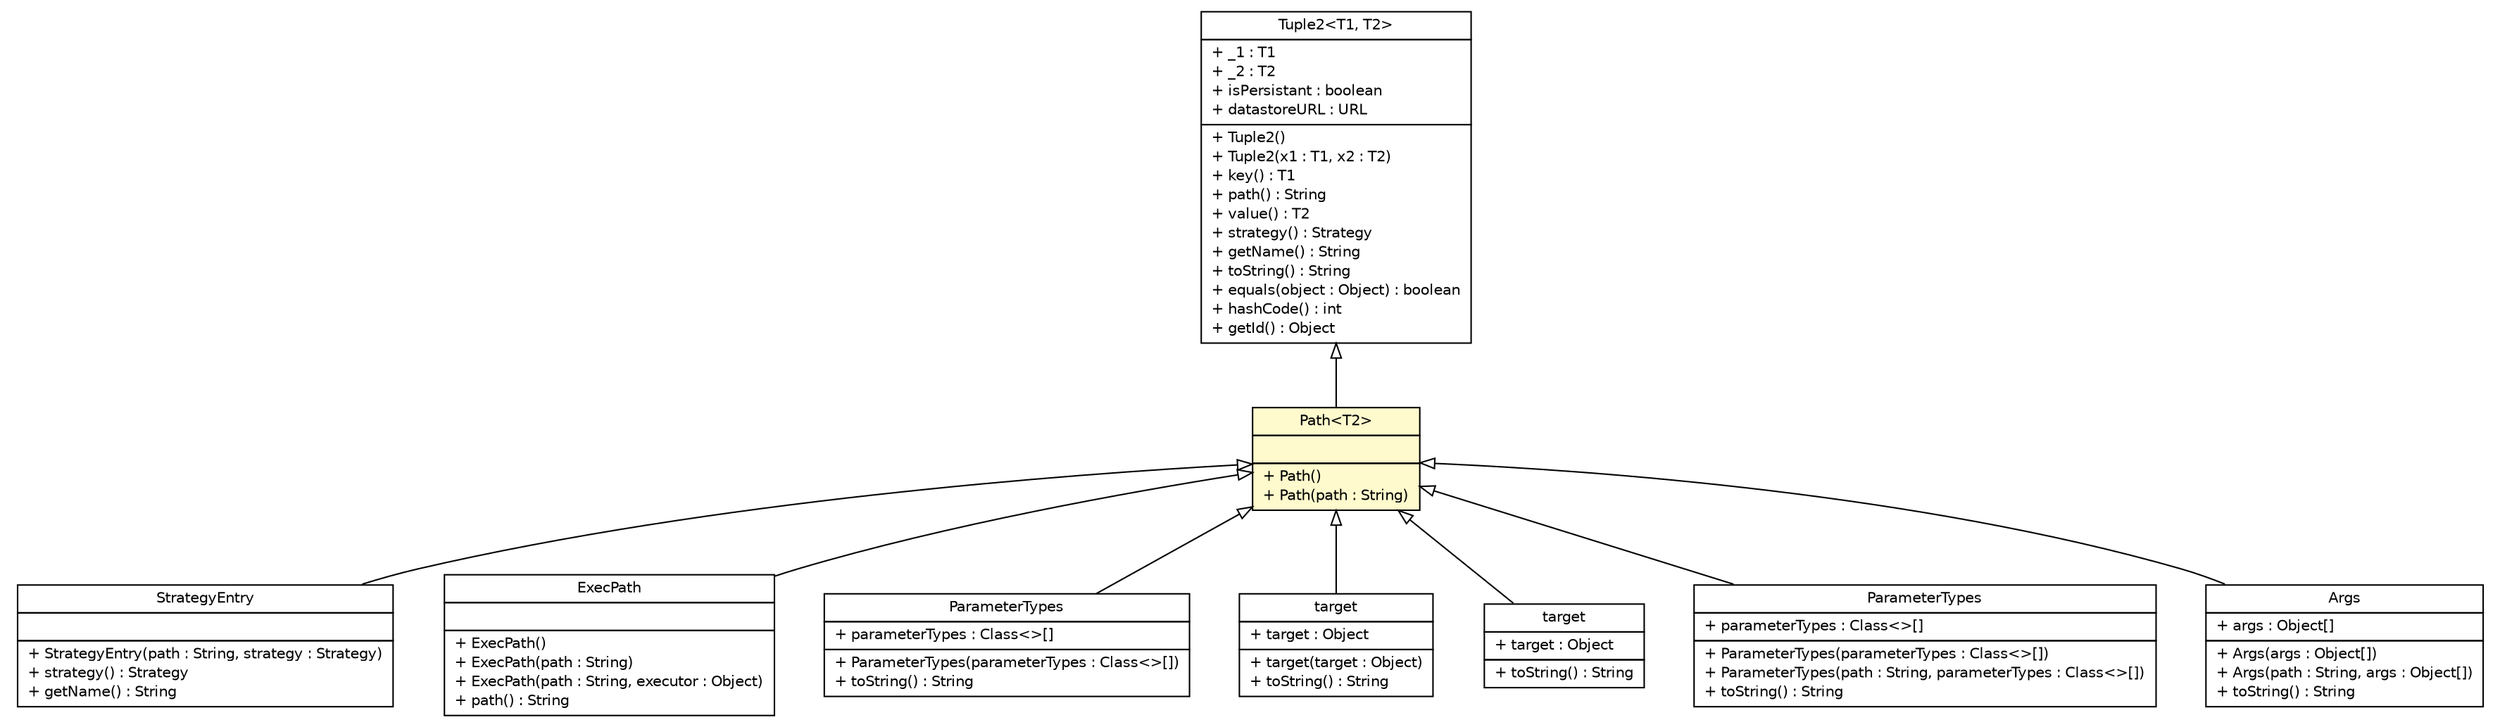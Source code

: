 #!/usr/local/bin/dot
#
# Class diagram 
# Generated by UMLGraph version R5_6 (http://www.umlgraph.org/)
#

digraph G {
	edge [fontname="Helvetica",fontsize=10,labelfontname="Helvetica",labelfontsize=10];
	node [fontname="Helvetica",fontsize=10,shape=plaintext];
	nodesep=0.25;
	ranksep=0.5;
	// sorcer.co.tuple.StrategyEntry
	c411755 [label=<<table title="sorcer.co.tuple.StrategyEntry" border="0" cellborder="1" cellspacing="0" cellpadding="2" port="p" href="./StrategyEntry.html">
		<tr><td><table border="0" cellspacing="0" cellpadding="1">
<tr><td align="center" balign="center"> StrategyEntry </td></tr>
		</table></td></tr>
		<tr><td><table border="0" cellspacing="0" cellpadding="1">
<tr><td align="left" balign="left">  </td></tr>
		</table></td></tr>
		<tr><td><table border="0" cellspacing="0" cellpadding="1">
<tr><td align="left" balign="left"> + StrategyEntry(path : String, strategy : Strategy) </td></tr>
<tr><td align="left" balign="left"> + strategy() : Strategy </td></tr>
<tr><td align="left" balign="left"> + getName() : String </td></tr>
		</table></td></tr>
		</table>>, URL="./StrategyEntry.html", fontname="Helvetica", fontcolor="black", fontsize=10.0];
	// sorcer.co.tuple.ExecPath
	c411756 [label=<<table title="sorcer.co.tuple.ExecPath" border="0" cellborder="1" cellspacing="0" cellpadding="2" port="p" href="./ExecPath.html">
		<tr><td><table border="0" cellspacing="0" cellpadding="1">
<tr><td align="center" balign="center"> ExecPath </td></tr>
		</table></td></tr>
		<tr><td><table border="0" cellspacing="0" cellpadding="1">
<tr><td align="left" balign="left">  </td></tr>
		</table></td></tr>
		<tr><td><table border="0" cellspacing="0" cellpadding="1">
<tr><td align="left" balign="left"> + ExecPath() </td></tr>
<tr><td align="left" balign="left"> + ExecPath(path : String) </td></tr>
<tr><td align="left" balign="left"> + ExecPath(path : String, executor : Object) </td></tr>
<tr><td align="left" balign="left"> + path() : String </td></tr>
		</table></td></tr>
		</table>>, URL="./ExecPath.html", fontname="Helvetica", fontcolor="black", fontsize=10.0];
	// sorcer.co.tuple.Path<T2>
	c411757 [label=<<table title="sorcer.co.tuple.Path" border="0" cellborder="1" cellspacing="0" cellpadding="2" port="p" bgcolor="lemonChiffon" href="./Path.html">
		<tr><td><table border="0" cellspacing="0" cellpadding="1">
<tr><td align="center" balign="center"> Path&lt;T2&gt; </td></tr>
		</table></td></tr>
		<tr><td><table border="0" cellspacing="0" cellpadding="1">
<tr><td align="left" balign="left">  </td></tr>
		</table></td></tr>
		<tr><td><table border="0" cellspacing="0" cellpadding="1">
<tr><td align="left" balign="left"> + Path() </td></tr>
<tr><td align="left" balign="left"> + Path(path : String) </td></tr>
		</table></td></tr>
		</table>>, URL="./Path.html", fontname="Helvetica", fontcolor="black", fontsize=10.0];
	// sorcer.co.tuple.Tuple2<T1, T2>
	c411765 [label=<<table title="sorcer.co.tuple.Tuple2" border="0" cellborder="1" cellspacing="0" cellpadding="2" port="p" href="./Tuple2.html">
		<tr><td><table border="0" cellspacing="0" cellpadding="1">
<tr><td align="center" balign="center"> Tuple2&lt;T1, T2&gt; </td></tr>
		</table></td></tr>
		<tr><td><table border="0" cellspacing="0" cellpadding="1">
<tr><td align="left" balign="left"> + _1 : T1 </td></tr>
<tr><td align="left" balign="left"> + _2 : T2 </td></tr>
<tr><td align="left" balign="left"> + isPersistant : boolean </td></tr>
<tr><td align="left" balign="left"> + datastoreURL : URL </td></tr>
		</table></td></tr>
		<tr><td><table border="0" cellspacing="0" cellpadding="1">
<tr><td align="left" balign="left"> + Tuple2() </td></tr>
<tr><td align="left" balign="left"> + Tuple2(x1 : T1, x2 : T2) </td></tr>
<tr><td align="left" balign="left"> + key() : T1 </td></tr>
<tr><td align="left" balign="left"> + path() : String </td></tr>
<tr><td align="left" balign="left"> + value() : T2 </td></tr>
<tr><td align="left" balign="left"> + strategy() : Strategy </td></tr>
<tr><td align="left" balign="left"> + getName() : String </td></tr>
<tr><td align="left" balign="left"> + toString() : String </td></tr>
<tr><td align="left" balign="left"> + equals(object : Object) : boolean </td></tr>
<tr><td align="left" balign="left"> + hashCode() : int </td></tr>
<tr><td align="left" balign="left"> + getId() : Object </td></tr>
		</table></td></tr>
		</table>>, URL="./Tuple2.html", fontname="Helvetica", fontcolor="black", fontsize=10.0];
	// sorcer.co.tuple.ParameterTypes
	c411766 [label=<<table title="sorcer.co.tuple.ParameterTypes" border="0" cellborder="1" cellspacing="0" cellpadding="2" port="p" href="./ParameterTypes.html">
		<tr><td><table border="0" cellspacing="0" cellpadding="1">
<tr><td align="center" balign="center"> ParameterTypes </td></tr>
		</table></td></tr>
		<tr><td><table border="0" cellspacing="0" cellpadding="1">
<tr><td align="left" balign="left"> + parameterTypes : Class&lt;&gt;[] </td></tr>
		</table></td></tr>
		<tr><td><table border="0" cellspacing="0" cellpadding="1">
<tr><td align="left" balign="left"> + ParameterTypes(parameterTypes : Class&lt;&gt;[]) </td></tr>
<tr><td align="left" balign="left"> + toString() : String </td></tr>
		</table></td></tr>
		</table>>, URL="./ParameterTypes.html", fontname="Helvetica", fontcolor="black", fontsize=10.0];
	// sorcer.co.tuple.target
	c411767 [label=<<table title="sorcer.co.tuple.target" border="0" cellborder="1" cellspacing="0" cellpadding="2" port="p" href="./target.html">
		<tr><td><table border="0" cellspacing="0" cellpadding="1">
<tr><td align="center" balign="center"> target </td></tr>
		</table></td></tr>
		<tr><td><table border="0" cellspacing="0" cellpadding="1">
<tr><td align="left" balign="left"> + target : Object </td></tr>
		</table></td></tr>
		<tr><td><table border="0" cellspacing="0" cellpadding="1">
<tr><td align="left" balign="left"> + target(target : Object) </td></tr>
<tr><td align="left" balign="left"> + toString() : String </td></tr>
		</table></td></tr>
		</table>>, URL="./target.html", fontname="Helvetica", fontcolor="black", fontsize=10.0];
	// sorcer.eo.operator.target
	c412007 [label=<<table title="sorcer.eo.operator.target" border="0" cellborder="1" cellspacing="0" cellpadding="2" port="p" href="../../eo/operator.target.html">
		<tr><td><table border="0" cellspacing="0" cellpadding="1">
<tr><td align="center" balign="center"> target </td></tr>
		</table></td></tr>
		<tr><td><table border="0" cellspacing="0" cellpadding="1">
<tr><td align="left" balign="left"> + target : Object </td></tr>
		</table></td></tr>
		<tr><td><table border="0" cellspacing="0" cellpadding="1">
<tr><td align="left" balign="left"> + toString() : String </td></tr>
		</table></td></tr>
		</table>>, URL="../../eo/operator.target.html", fontname="Helvetica", fontcolor="black", fontsize=10.0];
	// sorcer.eo.operator.ParameterTypes
	c412009 [label=<<table title="sorcer.eo.operator.ParameterTypes" border="0" cellborder="1" cellspacing="0" cellpadding="2" port="p" href="../../eo/operator.ParameterTypes.html">
		<tr><td><table border="0" cellspacing="0" cellpadding="1">
<tr><td align="center" balign="center"> ParameterTypes </td></tr>
		</table></td></tr>
		<tr><td><table border="0" cellspacing="0" cellpadding="1">
<tr><td align="left" balign="left"> + parameterTypes : Class&lt;&gt;[] </td></tr>
		</table></td></tr>
		<tr><td><table border="0" cellspacing="0" cellpadding="1">
<tr><td align="left" balign="left"> + ParameterTypes(parameterTypes : Class&lt;&gt;[]) </td></tr>
<tr><td align="left" balign="left"> + ParameterTypes(path : String, parameterTypes : Class&lt;&gt;[]) </td></tr>
<tr><td align="left" balign="left"> + toString() : String </td></tr>
		</table></td></tr>
		</table>>, URL="../../eo/operator.ParameterTypes.html", fontname="Helvetica", fontcolor="black", fontsize=10.0];
	// sorcer.eo.operator.Args
	c412010 [label=<<table title="sorcer.eo.operator.Args" border="0" cellborder="1" cellspacing="0" cellpadding="2" port="p" href="../../eo/operator.Args.html">
		<tr><td><table border="0" cellspacing="0" cellpadding="1">
<tr><td align="center" balign="center"> Args </td></tr>
		</table></td></tr>
		<tr><td><table border="0" cellspacing="0" cellpadding="1">
<tr><td align="left" balign="left"> + args : Object[] </td></tr>
		</table></td></tr>
		<tr><td><table border="0" cellspacing="0" cellpadding="1">
<tr><td align="left" balign="left"> + Args(args : Object[]) </td></tr>
<tr><td align="left" balign="left"> + Args(path : String, args : Object[]) </td></tr>
<tr><td align="left" balign="left"> + toString() : String </td></tr>
		</table></td></tr>
		</table>>, URL="../../eo/operator.Args.html", fontname="Helvetica", fontcolor="black", fontsize=10.0];
	//sorcer.co.tuple.StrategyEntry extends sorcer.co.tuple.Path<sorcer.service.Strategy>
	c411757:p -> c411755:p [dir=back,arrowtail=empty];
	//sorcer.co.tuple.ExecPath extends sorcer.co.tuple.Path<java.lang.Object>
	c411757:p -> c411756:p [dir=back,arrowtail=empty];
	//sorcer.co.tuple.Path<T2> extends sorcer.co.tuple.Tuple2<java.lang.String, T2>
	c411765:p -> c411757:p [dir=back,arrowtail=empty];
	//sorcer.co.tuple.ParameterTypes extends sorcer.co.tuple.Path
	c411757:p -> c411766:p [dir=back,arrowtail=empty];
	//sorcer.co.tuple.target extends sorcer.co.tuple.Path
	c411757:p -> c411767:p [dir=back,arrowtail=empty];
	//sorcer.eo.operator.target extends sorcer.co.tuple.Path
	c411757:p -> c412007:p [dir=back,arrowtail=empty];
	//sorcer.eo.operator.ParameterTypes extends sorcer.co.tuple.Path
	c411757:p -> c412009:p [dir=back,arrowtail=empty];
	//sorcer.eo.operator.Args extends sorcer.co.tuple.Path
	c411757:p -> c412010:p [dir=back,arrowtail=empty];
}

